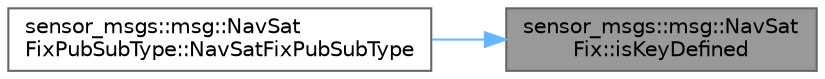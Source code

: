 digraph "sensor_msgs::msg::NavSatFix::isKeyDefined"
{
 // INTERACTIVE_SVG=YES
 // LATEX_PDF_SIZE
  bgcolor="transparent";
  edge [fontname=Helvetica,fontsize=10,labelfontname=Helvetica,labelfontsize=10];
  node [fontname=Helvetica,fontsize=10,shape=box,height=0.2,width=0.4];
  rankdir="RL";
  Node1 [id="Node000001",label="sensor_msgs::msg::NavSat\lFix::isKeyDefined",height=0.2,width=0.4,color="gray40", fillcolor="grey60", style="filled", fontcolor="black",tooltip="This function tells you if the Key has been defined for this type"];
  Node1 -> Node2 [id="edge1_Node000001_Node000002",dir="back",color="steelblue1",style="solid",tooltip=" "];
  Node2 [id="Node000002",label="sensor_msgs::msg::NavSat\lFixPubSubType::NavSatFixPubSubType",height=0.2,width=0.4,color="grey40", fillcolor="white", style="filled",URL="$d9/dc9/classsensor__msgs_1_1msg_1_1NavSatFixPubSubType.html#a47eb9c6c44848e2c7e8de50e46d642b7",tooltip=" "];
}
